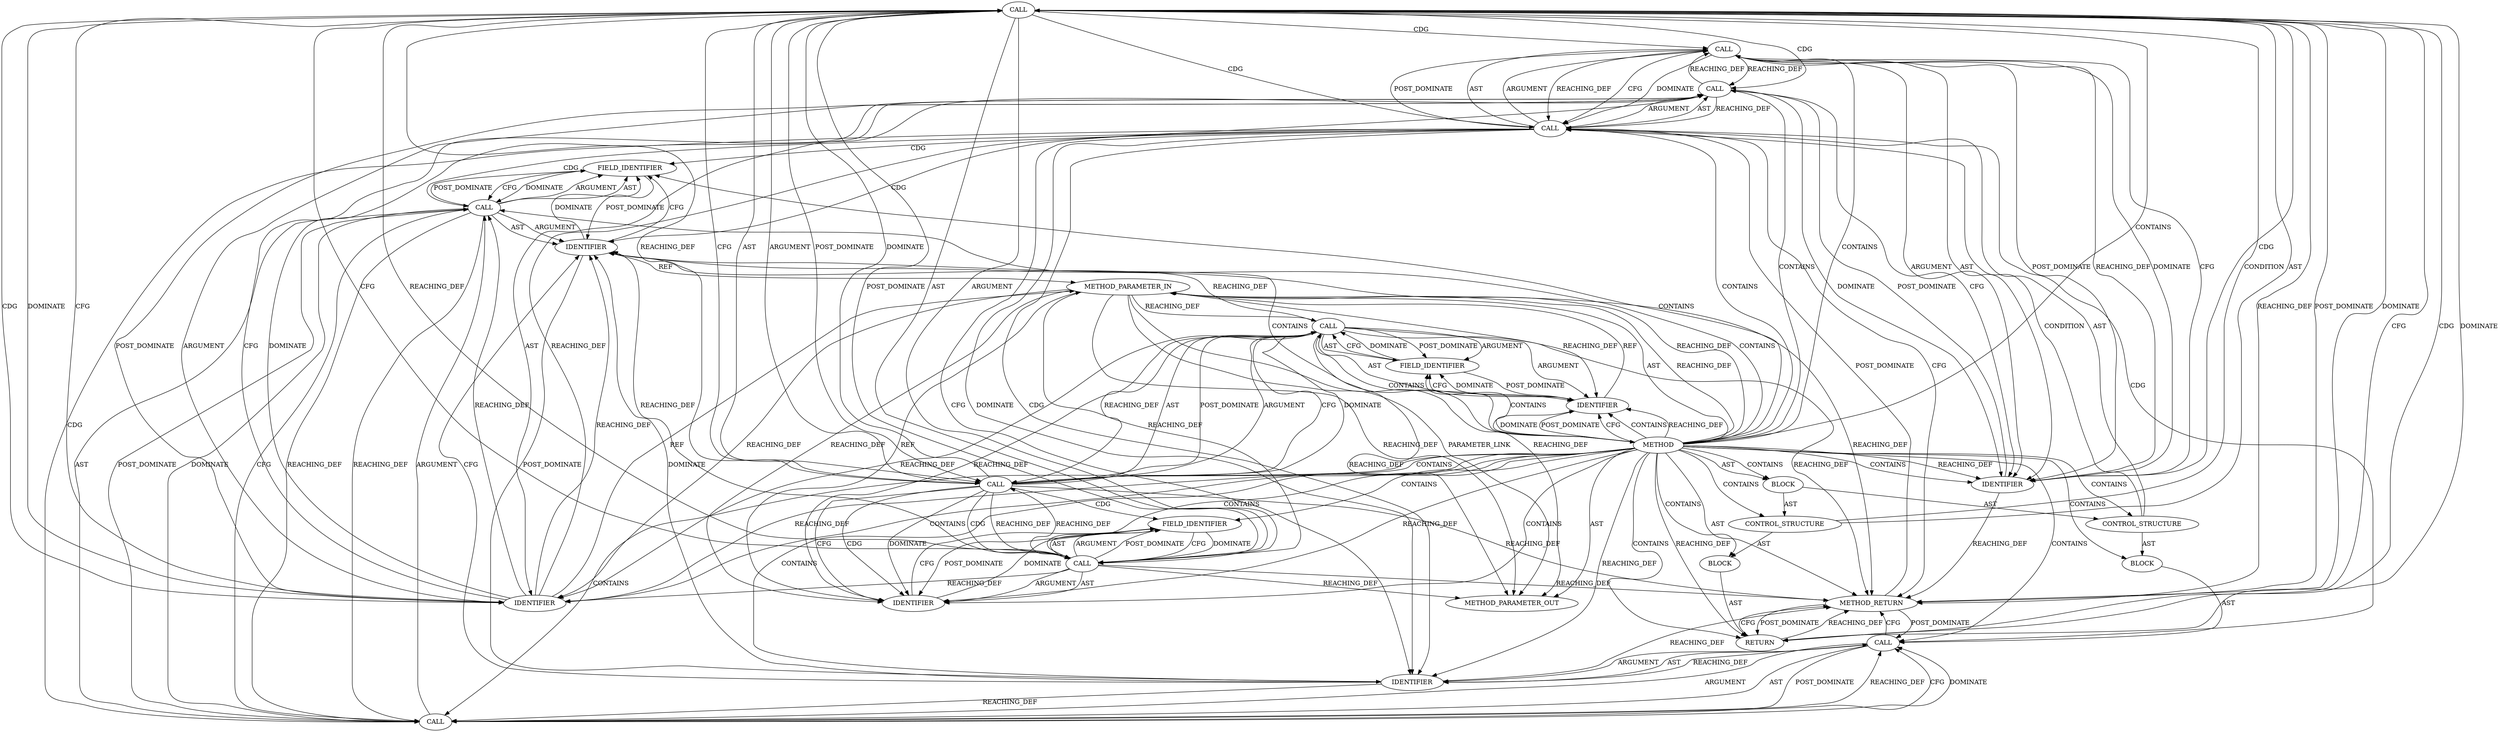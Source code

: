 digraph {
  9914 [label=CALL ORDER=1 ARGUMENT_INDEX=-1 CODE="unlikely(strp->stopped) || strp->msg_ready" COLUMN_NUMBER=6 METHOD_FULL_NAME="<operator>.logicalOr" LINE_NUMBER=539 TYPE_FULL_NAME="<empty>" DISPATCH_TYPE="STATIC_DISPATCH" SIGNATURE="" NAME="<operator>.logicalOr"]
  9911 [label=METHOD_PARAMETER_IN ORDER=1 CODE="struct tls_strparser *strp" IS_VARIADIC=false COLUMN_NUMBER=25 LINE_NUMBER=537 TYPE_FULL_NAME="tls_strparser*" EVALUATION_STRATEGY="BY_VALUE" INDEX=1 NAME="strp"]
  9928 [label=CALL ORDER=2 ARGUMENT_INDEX=2 CODE="-ENOMEM" COLUMN_NUMBER=34 METHOD_FULL_NAME="<operator>.minus" LINE_NUMBER=542 TYPE_FULL_NAME="<empty>" DISPATCH_TYPE="STATIC_DISPATCH" SIGNATURE="" NAME="<operator>.minus"]
  9922 [label=BLOCK ORDER=2 ARGUMENT_INDEX=-1 CODE="<empty>" COLUMN_NUMBER=3 LINE_NUMBER=540 TYPE_FULL_NAME="void"]
  9916 [label=CALL ORDER=1 ARGUMENT_INDEX=1 CODE="strp->stopped" COLUMN_NUMBER=15 METHOD_FULL_NAME="<operator>.indirectFieldAccess" LINE_NUMBER=539 TYPE_FULL_NAME="<empty>" DISPATCH_TYPE="STATIC_DISPATCH" SIGNATURE="" NAME="<operator>.indirectFieldAccess"]
  9931 [label=CALL ORDER=1 ARGUMENT_INDEX=1 CODE="queue_work(tls_strp_wq, &strp->work)" COLUMN_NUMBER=3 METHOD_FULL_NAME="queue_work" LINE_NUMBER=543 TYPE_FULL_NAME="<empty>" DISPATCH_TYPE="STATIC_DISPATCH" SIGNATURE="" NAME="queue_work"]
  9923 [label=RETURN ORDER=1 ARGUMENT_INDEX=1 CODE="return;" COLUMN_NUMBER=3 LINE_NUMBER=540]
  9926 [label=CALL ORDER=1 ARGUMENT_INDEX=1 CODE="tls_strp_read_sock(strp)" COLUMN_NUMBER=6 METHOD_FULL_NAME="tls_strp_read_sock" LINE_NUMBER=542 TYPE_FULL_NAME="<empty>" DISPATCH_TYPE="STATIC_DISPATCH" SIGNATURE="" NAME="tls_strp_read_sock"]
  9929 [label=IDENTIFIER ORDER=1 ARGUMENT_INDEX=1 CODE="ENOMEM" COLUMN_NUMBER=35 LINE_NUMBER=542 TYPE_FULL_NAME="ANY" NAME="ENOMEM"]
  9918 [label=FIELD_IDENTIFIER ORDER=2 ARGUMENT_INDEX=2 CODE="stopped" COLUMN_NUMBER=15 LINE_NUMBER=539 CANONICAL_NAME="stopped"]
  9924 [label=CONTROL_STRUCTURE CONTROL_STRUCTURE_TYPE="IF" ORDER=2 PARSER_TYPE_NAME="CASTIfStatement" ARGUMENT_INDEX=-1 CODE="if (tls_strp_read_sock(strp) == -ENOMEM)" COLUMN_NUMBER=2 LINE_NUMBER=542]
  9934 [label=CALL ORDER=1 ARGUMENT_INDEX=1 CODE="strp->work" COLUMN_NUMBER=28 METHOD_FULL_NAME="<operator>.indirectFieldAccess" LINE_NUMBER=543 TYPE_FULL_NAME="<empty>" DISPATCH_TYPE="STATIC_DISPATCH" SIGNATURE="" NAME="<operator>.indirectFieldAccess"]
  9920 [label=IDENTIFIER ORDER=1 ARGUMENT_INDEX=1 CODE="strp" COLUMN_NUMBER=33 LINE_NUMBER=539 TYPE_FULL_NAME="tls_strparser*" NAME="strp"]
  9937 [label=METHOD_RETURN ORDER=3 CODE="RET" COLUMN_NUMBER=1 LINE_NUMBER=537 TYPE_FULL_NAME="void" EVALUATION_STRATEGY="BY_VALUE"]
  9932 [label=IDENTIFIER ORDER=1 ARGUMENT_INDEX=1 CODE="tls_strp_wq" COLUMN_NUMBER=14 LINE_NUMBER=543 TYPE_FULL_NAME="workqueue_struct*" NAME="tls_strp_wq"]
  9913 [label=CONTROL_STRUCTURE CONTROL_STRUCTURE_TYPE="IF" ORDER=1 PARSER_TYPE_NAME="CASTIfStatement" ARGUMENT_INDEX=-1 CODE="if (unlikely(strp->stopped) || strp->msg_ready)" COLUMN_NUMBER=2 LINE_NUMBER=539]
  9910 [label=METHOD COLUMN_NUMBER=1 LINE_NUMBER=537 COLUMN_NUMBER_END=1 IS_EXTERNAL=false SIGNATURE="void tls_strp_check_rcv (tls_strparser*)" NAME="tls_strp_check_rcv" AST_PARENT_TYPE="TYPE_DECL" AST_PARENT_FULL_NAME="tls_strp.c:<global>" ORDER=20 CODE="void tls_strp_check_rcv(struct tls_strparser *strp)
{
	if (unlikely(strp->stopped) || strp->msg_ready)
		return;

	if (tls_strp_read_sock(strp) == -ENOMEM)
		queue_work(tls_strp_wq, &strp->work);
}" FULL_NAME="tls_strp_check_rcv" LINE_NUMBER_END=544 FILENAME="tls_strp.c"]
  9917 [label=IDENTIFIER ORDER=1 ARGUMENT_INDEX=1 CODE="strp" COLUMN_NUMBER=15 LINE_NUMBER=539 TYPE_FULL_NAME="tls_strparser*" NAME="strp"]
  9935 [label=IDENTIFIER ORDER=1 ARGUMENT_INDEX=1 CODE="strp" COLUMN_NUMBER=28 LINE_NUMBER=543 TYPE_FULL_NAME="tls_strparser*" NAME="strp"]
  9933 [label=CALL ORDER=2 ARGUMENT_INDEX=2 CODE="&strp->work" COLUMN_NUMBER=27 METHOD_FULL_NAME="<operator>.addressOf" LINE_NUMBER=543 TYPE_FULL_NAME="<empty>" DISPATCH_TYPE="STATIC_DISPATCH" SIGNATURE="" NAME="<operator>.addressOf"]
  9927 [label=IDENTIFIER ORDER=1 ARGUMENT_INDEX=1 CODE="strp" COLUMN_NUMBER=25 LINE_NUMBER=542 TYPE_FULL_NAME="tls_strparser*" NAME="strp"]
  9936 [label=FIELD_IDENTIFIER ORDER=2 ARGUMENT_INDEX=2 CODE="work" COLUMN_NUMBER=28 LINE_NUMBER=543 CANONICAL_NAME="work"]
  21538 [label=METHOD_PARAMETER_OUT ORDER=1 CODE="struct tls_strparser *strp" IS_VARIADIC=false COLUMN_NUMBER=25 LINE_NUMBER=537 TYPE_FULL_NAME="tls_strparser*" EVALUATION_STRATEGY="BY_VALUE" INDEX=1 NAME="strp"]
  9925 [label=CALL ORDER=1 ARGUMENT_INDEX=-1 CODE="tls_strp_read_sock(strp) == -ENOMEM" COLUMN_NUMBER=6 METHOD_FULL_NAME="<operator>.equals" LINE_NUMBER=542 TYPE_FULL_NAME="<empty>" DISPATCH_TYPE="STATIC_DISPATCH" SIGNATURE="" NAME="<operator>.equals"]
  9919 [label=CALL ORDER=2 ARGUMENT_INDEX=2 CODE="strp->msg_ready" COLUMN_NUMBER=33 METHOD_FULL_NAME="<operator>.indirectFieldAccess" LINE_NUMBER=539 TYPE_FULL_NAME="<empty>" DISPATCH_TYPE="STATIC_DISPATCH" SIGNATURE="" NAME="<operator>.indirectFieldAccess"]
  9930 [label=BLOCK ORDER=2 ARGUMENT_INDEX=-1 CODE="<empty>" COLUMN_NUMBER=3 LINE_NUMBER=543 TYPE_FULL_NAME="void"]
  9912 [label=BLOCK ORDER=2 ARGUMENT_INDEX=-1 CODE="{
	if (unlikely(strp->stopped) || strp->msg_ready)
		return;

	if (tls_strp_read_sock(strp) == -ENOMEM)
		queue_work(tls_strp_wq, &strp->work);
}" COLUMN_NUMBER=1 LINE_NUMBER=538 TYPE_FULL_NAME="void"]
  9921 [label=FIELD_IDENTIFIER ORDER=2 ARGUMENT_INDEX=2 CODE="msg_ready" COLUMN_NUMBER=33 LINE_NUMBER=539 CANONICAL_NAME="msg_ready"]
  9915 [label=CALL ORDER=1 ARGUMENT_INDEX=1 CODE="unlikely(strp->stopped)" COLUMN_NUMBER=6 METHOD_FULL_NAME="unlikely" LINE_NUMBER=539 TYPE_FULL_NAME="<empty>" DISPATCH_TYPE="STATIC_DISPATCH" SIGNATURE="" NAME="unlikely"]
  9927 -> 9934 [label=REACHING_DEF VARIABLE="strp"]
  9925 -> 9926 [label=ARGUMENT ]
  9934 -> 9936 [label=ARGUMENT ]
  9935 -> 9911 [label=REF ]
  9931 -> 9932 [label=ARGUMENT ]
  9935 -> 9932 [label=POST_DOMINATE ]
  9910 -> 9926 [label=CONTAINS ]
  9914 -> 9927 [label=CFG ]
  9928 -> 9925 [label=REACHING_DEF VARIABLE="-ENOMEM"]
  9919 -> 21538 [label=REACHING_DEF VARIABLE="strp->msg_ready"]
  9911 -> 9937 [label=REACHING_DEF VARIABLE="strp"]
  9925 -> 9932 [label=CDG ]
  9914 -> 9928 [label=CDG ]
  9915 -> 9916 [label=AST ]
  9919 -> 9914 [label=CFG ]
  9916 -> 9918 [label=POST_DOMINATE ]
  9934 -> 9936 [label=AST ]
  9917 -> 9918 [label=CFG ]
  9914 -> 9937 [label=DOMINATE ]
  9925 -> 9926 [label=AST ]
  9910 -> 9935 [label=REACHING_DEF VARIABLE=""]
  9933 -> 9931 [label=REACHING_DEF VARIABLE="&strp->work"]
  9919 -> 9915 [label=REACHING_DEF VARIABLE="strp->msg_ready"]
  9919 -> 9921 [label=AST ]
  9910 -> 9916 [label=CONTAINS ]
  9910 -> 9920 [label=CONTAINS ]
  9921 -> 9919 [label=DOMINATE ]
  9910 -> 9922 [label=CONTAINS ]
  9910 -> 9917 [label=CFG ]
  9915 -> 9920 [label=CFG ]
  9919 -> 9921 [label=ARGUMENT ]
  9930 -> 9931 [label=AST ]
  9931 -> 9933 [label=POST_DOMINATE ]
  9914 -> 9925 [label=CDG ]
  9914 -> 9919 [label=POST_DOMINATE ]
  9924 -> 9925 [label=CONDITION ]
  9910 -> 9929 [label=REACHING_DEF VARIABLE=""]
  9915 -> 9914 [label=DOMINATE ]
  9937 -> 9923 [label=POST_DOMINATE ]
  9915 -> 9916 [label=POST_DOMINATE ]
  9917 -> 9910 [label=POST_DOMINATE ]
  9911 -> 21538 [label=REACHING_DEF VARIABLE="strp"]
  9911 -> 21538 [label=REACHING_DEF VARIABLE="strp"]
  9912 -> 9913 [label=AST ]
  9910 -> 9919 [label=CONTAINS ]
  9932 -> 9937 [label=REACHING_DEF VARIABLE="tls_strp_wq"]
  9924 -> 9930 [label=AST ]
  9915 -> 9914 [label=REACHING_DEF VARIABLE="unlikely(strp->stopped)"]
  9910 -> 9920 [label=REACHING_DEF VARIABLE=""]
  9915 -> 9919 [label=CDG ]
  9910 -> 9933 [label=CONTAINS ]
  9911 -> 9917 [label=REACHING_DEF VARIABLE="strp"]
  9921 -> 9919 [label=CFG ]
  9916 -> 9915 [label=CFG ]
  9910 -> 21538 [label=AST ]
  9910 -> 9930 [label=CONTAINS ]
  9924 -> 9925 [label=AST ]
  9926 -> 9927 [label=POST_DOMINATE ]
  9925 -> 9934 [label=CDG ]
  9925 -> 9937 [label=CFG ]
  9936 -> 9934 [label=CFG ]
  9934 -> 9933 [label=DOMINATE ]
  9910 -> 9917 [label=CONTAINS ]
  9914 -> 9919 [label=AST ]
  9934 -> 9935 [label=AST ]
  9922 -> 9923 [label=AST ]
  9914 -> 9923 [label=DOMINATE ]
  9933 -> 9931 [label=CFG ]
  9910 -> 9912 [label=CONTAINS ]
  9937 -> 9931 [label=POST_DOMINATE ]
  9914 -> 9926 [label=CDG ]
  9916 -> 9937 [label=REACHING_DEF VARIABLE="strp->stopped"]
  9933 -> 9934 [label=ARGUMENT ]
  9928 -> 9925 [label=CFG ]
  9919 -> 9921 [label=POST_DOMINATE ]
  9910 -> 9912 [label=AST ]
  9911 -> 9919 [label=REACHING_DEF VARIABLE="strp"]
  9915 -> 9937 [label=REACHING_DEF VARIABLE="unlikely(strp->stopped)"]
  9933 -> 9931 [label=DOMINATE ]
  9929 -> 9928 [label=REACHING_DEF VARIABLE="ENOMEM"]
  9936 -> 9934 [label=DOMINATE ]
  9925 -> 9928 [label=POST_DOMINATE ]
  9911 -> 9916 [label=REACHING_DEF VARIABLE="strp"]
  9917 -> 9911 [label=REF ]
  9918 -> 9917 [label=POST_DOMINATE ]
  9910 -> 9923 [label=CONTAINS ]
  9916 -> 9915 [label=DOMINATE ]
  9932 -> 9935 [label=DOMINATE ]
  9929 -> 9937 [label=REACHING_DEF VARIABLE="ENOMEM"]
  9911 -> 21538 [label=PARAMETER_LINK ]
  9916 -> 9920 [label=REACHING_DEF VARIABLE="strp->stopped"]
  9910 -> 9936 [label=CONTAINS ]
  9918 -> 9916 [label=CFG ]
  9925 -> 9932 [label=DOMINATE ]
  9929 -> 9928 [label=CFG ]
  9932 -> 9931 [label=REACHING_DEF VARIABLE="tls_strp_wq"]
  9910 -> 9929 [label=CONTAINS ]
  9929 -> 9928 [label=DOMINATE ]
  9925 -> 9936 [label=CDG ]
  9914 -> 9923 [label=CFG ]
  9919 -> 9935 [label=REACHING_DEF VARIABLE="strp->msg_ready"]
  9911 -> 9920 [label=REACHING_DEF VARIABLE="strp"]
  9910 -> 9913 [label=CONTAINS ]
  9934 -> 9933 [label=CFG ]
  9910 -> 9935 [label=CONTAINS ]
  9920 -> 9911 [label=REF ]
  9913 -> 9914 [label=AST ]
  9925 -> 9932 [label=CFG ]
  9927 -> 9926 [label=CFG ]
  9925 -> 9933 [label=CDG ]
  9931 -> 9932 [label=AST ]
  9926 -> 9927 [label=ARGUMENT ]
  9926 -> 9925 [label=REACHING_DEF VARIABLE="tls_strp_read_sock(strp)"]
  9920 -> 9921 [label=DOMINATE ]
  9910 -> 9914 [label=CONTAINS ]
  9919 -> 9927 [label=REACHING_DEF VARIABLE="strp->msg_ready"]
  9929 -> 9926 [label=POST_DOMINATE ]
  9910 -> 9917 [label=REACHING_DEF VARIABLE=""]
  9927 -> 9926 [label=DOMINATE ]
  9932 -> 9935 [label=CFG ]
  9926 -> 9927 [label=AST ]
  9914 -> 9915 [label=AST ]
  9934 -> 9936 [label=POST_DOMINATE ]
  9910 -> 9924 [label=CONTAINS ]
  9914 -> 9919 [label=ARGUMENT ]
  9936 -> 9935 [label=POST_DOMINATE ]
  9937 -> 9914 [label=POST_DOMINATE ]
  9916 -> 9918 [label=ARGUMENT ]
  9920 -> 9921 [label=CFG ]
  9928 -> 9926 [label=REACHING_DEF VARIABLE="-ENOMEM"]
  9911 -> 9927 [label=REACHING_DEF VARIABLE="strp"]
  9914 -> 9915 [label=ARGUMENT ]
  9928 -> 9929 [label=AST ]
  9914 -> 9927 [label=CDG ]
  9910 -> 9928 [label=CONTAINS ]
  9916 -> 9927 [label=REACHING_DEF VARIABLE="strp->stopped"]
  9925 -> 9928 [label=AST ]
  9935 -> 9936 [label=CFG ]
  9915 -> 9916 [label=ARGUMENT ]
  9919 -> 9920 [label=ARGUMENT ]
  9927 -> 9911 [label=REF ]
  9918 -> 9916 [label=DOMINATE ]
  9913 -> 9914 [label=CONDITION ]
  9917 -> 9918 [label=DOMINATE ]
  9912 -> 9924 [label=AST ]
  9910 -> 9932 [label=CONTAINS ]
  9923 -> 9937 [label=REACHING_DEF VARIABLE="<RET>"]
  9915 -> 9920 [label=CDG ]
  9916 -> 9935 [label=REACHING_DEF VARIABLE="strp->stopped"]
  9916 -> 21538 [label=REACHING_DEF VARIABLE="strp->stopped"]
  9934 -> 9933 [label=REACHING_DEF VARIABLE="strp->work"]
  9934 -> 9933 [label=REACHING_DEF VARIABLE="strp->work"]
  9935 -> 9936 [label=DOMINATE ]
  9914 -> 9923 [label=CDG ]
  9916 -> 9917 [label=AST ]
  9928 -> 9929 [label=POST_DOMINATE ]
  9910 -> 9921 [label=CONTAINS ]
  9916 -> 9917 [label=ARGUMENT ]
  9919 -> 9937 [label=REACHING_DEF VARIABLE="strp->msg_ready"]
  9916 -> 9915 [label=REACHING_DEF VARIABLE="strp->stopped"]
  9910 -> 9925 [label=CONTAINS ]
  9913 -> 9922 [label=AST ]
  9933 -> 9934 [label=AST ]
  9919 -> 9920 [label=AST ]
  9937 -> 9925 [label=POST_DOMINATE ]
  9934 -> 9935 [label=ARGUMENT ]
  9910 -> 9932 [label=REACHING_DEF VARIABLE=""]
  9921 -> 9920 [label=POST_DOMINATE ]
  9926 -> 9929 [label=CFG ]
  9927 -> 9935 [label=REACHING_DEF VARIABLE="strp"]
  9928 -> 9925 [label=DOMINATE ]
  9915 -> 9920 [label=DOMINATE ]
  9915 -> 9919 [label=REACHING_DEF VARIABLE="unlikely(strp->stopped)"]
  9931 -> 9933 [label=ARGUMENT ]
  9925 -> 9931 [label=CDG ]
  9928 -> 9929 [label=ARGUMENT ]
  9925 -> 9935 [label=CDG ]
  9914 -> 9927 [label=DOMINATE ]
  9914 -> 9937 [label=REACHING_DEF VARIABLE="unlikely(strp->stopped) || strp->msg_ready"]
  9914 -> 9929 [label=CDG ]
  9927 -> 9926 [label=REACHING_DEF VARIABLE="strp"]
  9932 -> 9933 [label=REACHING_DEF VARIABLE="tls_strp_wq"]
  9915 -> 9914 [label=CFG ]
  9910 -> 9934 [label=CONTAINS ]
  9910 -> 9937 [label=AST ]
  9916 -> 9918 [label=AST ]
  9910 -> 9911 [label=AST ]
  9931 -> 9937 [label=CFG ]
  9910 -> 9911 [label=REACHING_DEF VARIABLE=""]
  9919 -> 9914 [label=REACHING_DEF VARIABLE="strp->msg_ready"]
  9910 -> 9931 [label=CONTAINS ]
  9923 -> 9937 [label=CFG ]
  9915 -> 9921 [label=CDG ]
  9926 -> 9929 [label=DOMINATE ]
  9910 -> 9927 [label=REACHING_DEF VARIABLE=""]
  9910 -> 9918 [label=CONTAINS ]
  9926 -> 9928 [label=REACHING_DEF VARIABLE="tls_strp_read_sock(strp)"]
  9914 -> 9915 [label=POST_DOMINATE ]
  9910 -> 9923 [label=REACHING_DEF VARIABLE=""]
  9933 -> 9934 [label=POST_DOMINATE ]
  9910 -> 9927 [label=CONTAINS ]
  9925 -> 9928 [label=ARGUMENT ]
  9931 -> 9933 [label=AST ]
  9910 -> 9915 [label=CONTAINS ]
  9910 -> 9917 [label=DOMINATE ]
}

